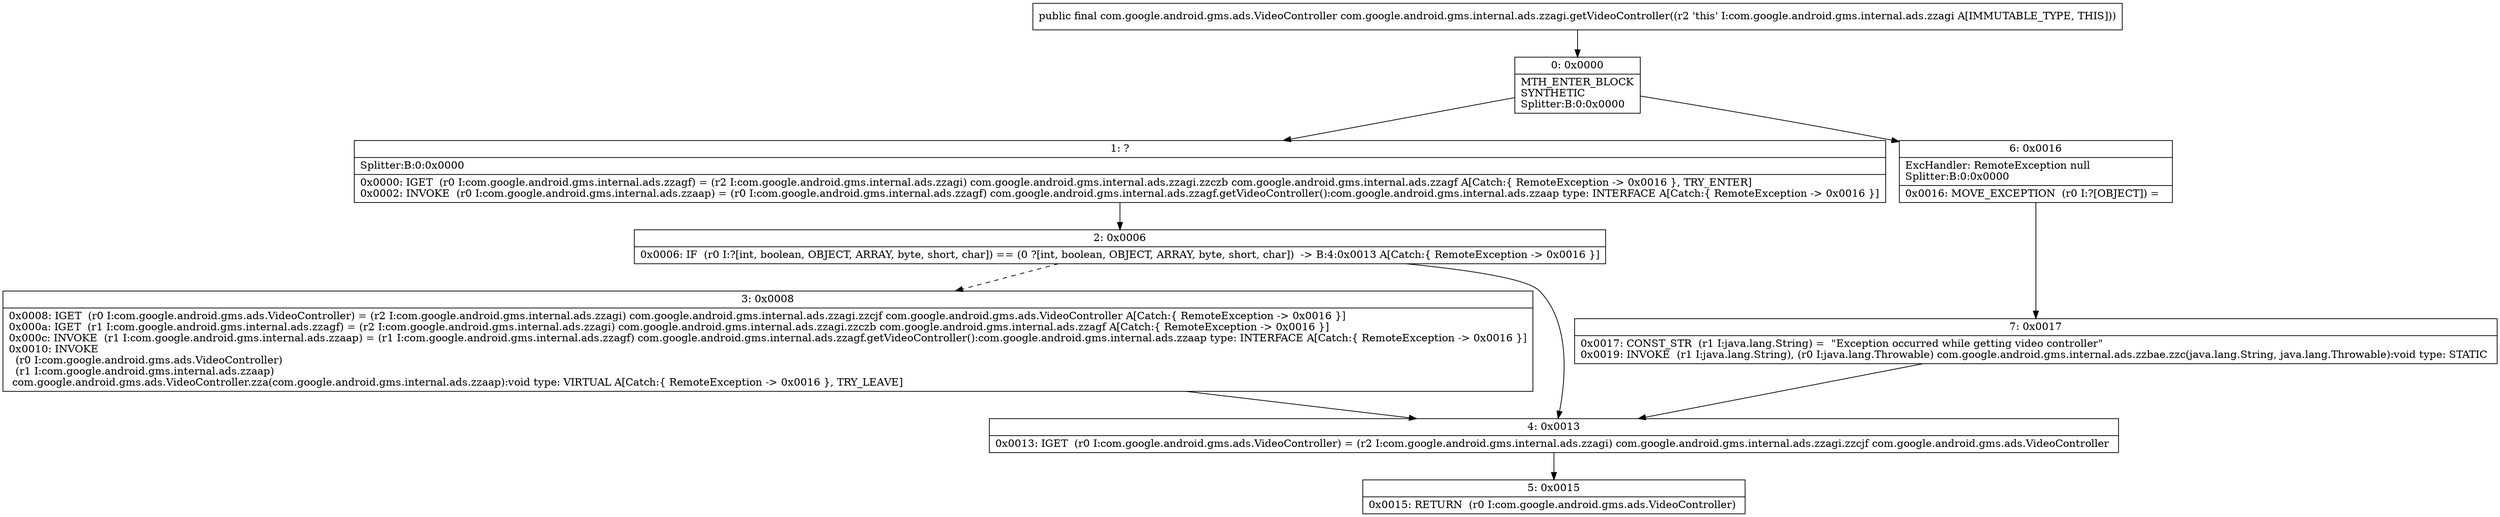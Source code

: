 digraph "CFG forcom.google.android.gms.internal.ads.zzagi.getVideoController()Lcom\/google\/android\/gms\/ads\/VideoController;" {
Node_0 [shape=record,label="{0\:\ 0x0000|MTH_ENTER_BLOCK\lSYNTHETIC\lSplitter:B:0:0x0000\l}"];
Node_1 [shape=record,label="{1\:\ ?|Splitter:B:0:0x0000\l|0x0000: IGET  (r0 I:com.google.android.gms.internal.ads.zzagf) = (r2 I:com.google.android.gms.internal.ads.zzagi) com.google.android.gms.internal.ads.zzagi.zzczb com.google.android.gms.internal.ads.zzagf A[Catch:\{ RemoteException \-\> 0x0016 \}, TRY_ENTER]\l0x0002: INVOKE  (r0 I:com.google.android.gms.internal.ads.zzaap) = (r0 I:com.google.android.gms.internal.ads.zzagf) com.google.android.gms.internal.ads.zzagf.getVideoController():com.google.android.gms.internal.ads.zzaap type: INTERFACE A[Catch:\{ RemoteException \-\> 0x0016 \}]\l}"];
Node_2 [shape=record,label="{2\:\ 0x0006|0x0006: IF  (r0 I:?[int, boolean, OBJECT, ARRAY, byte, short, char]) == (0 ?[int, boolean, OBJECT, ARRAY, byte, short, char])  \-\> B:4:0x0013 A[Catch:\{ RemoteException \-\> 0x0016 \}]\l}"];
Node_3 [shape=record,label="{3\:\ 0x0008|0x0008: IGET  (r0 I:com.google.android.gms.ads.VideoController) = (r2 I:com.google.android.gms.internal.ads.zzagi) com.google.android.gms.internal.ads.zzagi.zzcjf com.google.android.gms.ads.VideoController A[Catch:\{ RemoteException \-\> 0x0016 \}]\l0x000a: IGET  (r1 I:com.google.android.gms.internal.ads.zzagf) = (r2 I:com.google.android.gms.internal.ads.zzagi) com.google.android.gms.internal.ads.zzagi.zzczb com.google.android.gms.internal.ads.zzagf A[Catch:\{ RemoteException \-\> 0x0016 \}]\l0x000c: INVOKE  (r1 I:com.google.android.gms.internal.ads.zzaap) = (r1 I:com.google.android.gms.internal.ads.zzagf) com.google.android.gms.internal.ads.zzagf.getVideoController():com.google.android.gms.internal.ads.zzaap type: INTERFACE A[Catch:\{ RemoteException \-\> 0x0016 \}]\l0x0010: INVOKE  \l  (r0 I:com.google.android.gms.ads.VideoController)\l  (r1 I:com.google.android.gms.internal.ads.zzaap)\l com.google.android.gms.ads.VideoController.zza(com.google.android.gms.internal.ads.zzaap):void type: VIRTUAL A[Catch:\{ RemoteException \-\> 0x0016 \}, TRY_LEAVE]\l}"];
Node_4 [shape=record,label="{4\:\ 0x0013|0x0013: IGET  (r0 I:com.google.android.gms.ads.VideoController) = (r2 I:com.google.android.gms.internal.ads.zzagi) com.google.android.gms.internal.ads.zzagi.zzcjf com.google.android.gms.ads.VideoController \l}"];
Node_5 [shape=record,label="{5\:\ 0x0015|0x0015: RETURN  (r0 I:com.google.android.gms.ads.VideoController) \l}"];
Node_6 [shape=record,label="{6\:\ 0x0016|ExcHandler: RemoteException null\lSplitter:B:0:0x0000\l|0x0016: MOVE_EXCEPTION  (r0 I:?[OBJECT]) =  \l}"];
Node_7 [shape=record,label="{7\:\ 0x0017|0x0017: CONST_STR  (r1 I:java.lang.String) =  \"Exception occurred while getting video controller\" \l0x0019: INVOKE  (r1 I:java.lang.String), (r0 I:java.lang.Throwable) com.google.android.gms.internal.ads.zzbae.zzc(java.lang.String, java.lang.Throwable):void type: STATIC \l}"];
MethodNode[shape=record,label="{public final com.google.android.gms.ads.VideoController com.google.android.gms.internal.ads.zzagi.getVideoController((r2 'this' I:com.google.android.gms.internal.ads.zzagi A[IMMUTABLE_TYPE, THIS])) }"];
MethodNode -> Node_0;
Node_0 -> Node_1;
Node_0 -> Node_6;
Node_1 -> Node_2;
Node_2 -> Node_3[style=dashed];
Node_2 -> Node_4;
Node_3 -> Node_4;
Node_4 -> Node_5;
Node_6 -> Node_7;
Node_7 -> Node_4;
}

